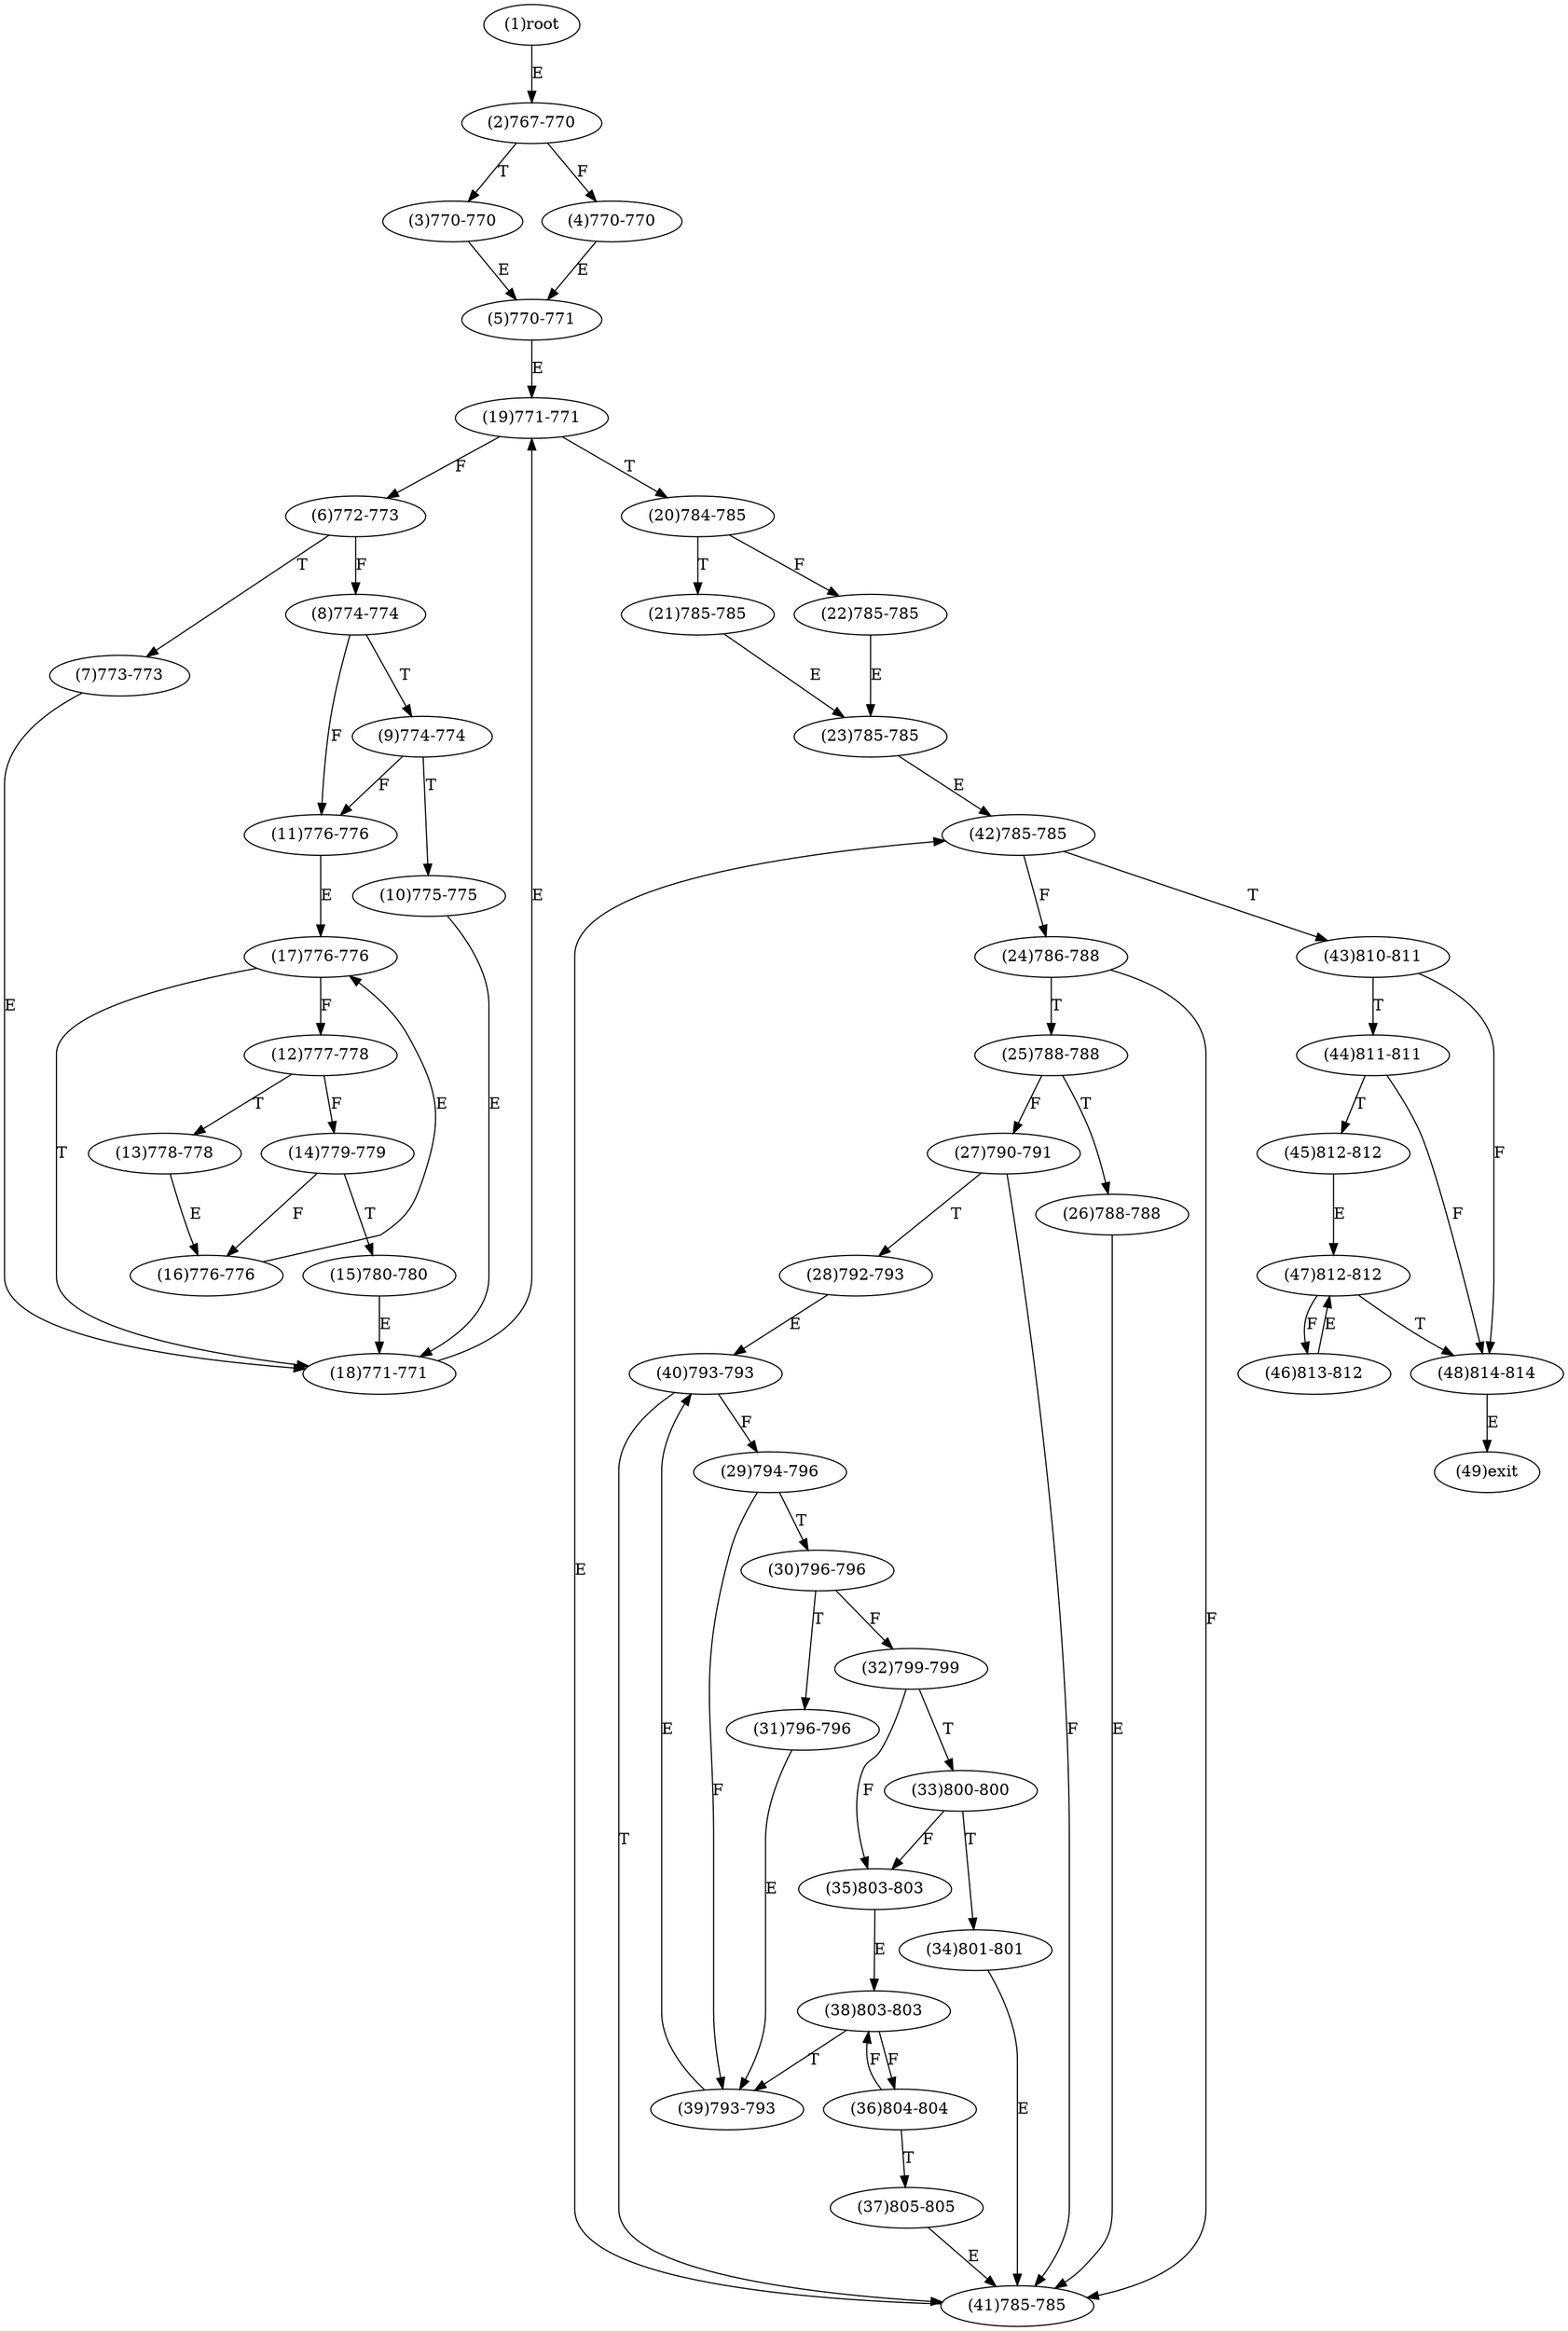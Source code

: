 digraph "" { 
1[ label="(1)root"];
2[ label="(2)767-770"];
3[ label="(3)770-770"];
4[ label="(4)770-770"];
5[ label="(5)770-771"];
6[ label="(6)772-773"];
7[ label="(7)773-773"];
8[ label="(8)774-774"];
9[ label="(9)774-774"];
10[ label="(10)775-775"];
11[ label="(11)776-776"];
12[ label="(12)777-778"];
13[ label="(13)778-778"];
14[ label="(14)779-779"];
15[ label="(15)780-780"];
17[ label="(17)776-776"];
16[ label="(16)776-776"];
19[ label="(19)771-771"];
18[ label="(18)771-771"];
21[ label="(21)785-785"];
20[ label="(20)784-785"];
23[ label="(23)785-785"];
22[ label="(22)785-785"];
25[ label="(25)788-788"];
24[ label="(24)786-788"];
27[ label="(27)790-791"];
26[ label="(26)788-788"];
29[ label="(29)794-796"];
28[ label="(28)792-793"];
31[ label="(31)796-796"];
30[ label="(30)796-796"];
34[ label="(34)801-801"];
35[ label="(35)803-803"];
32[ label="(32)799-799"];
33[ label="(33)800-800"];
38[ label="(38)803-803"];
39[ label="(39)793-793"];
36[ label="(36)804-804"];
37[ label="(37)805-805"];
42[ label="(42)785-785"];
43[ label="(43)810-811"];
40[ label="(40)793-793"];
41[ label="(41)785-785"];
46[ label="(46)813-812"];
47[ label="(47)812-812"];
44[ label="(44)811-811"];
45[ label="(45)812-812"];
49[ label="(49)exit"];
48[ label="(48)814-814"];
1->2[ label="E"];
2->4[ label="F"];
2->3[ label="T"];
3->5[ label="E"];
4->5[ label="E"];
5->19[ label="E"];
6->8[ label="F"];
6->7[ label="T"];
7->18[ label="E"];
8->11[ label="F"];
8->9[ label="T"];
9->11[ label="F"];
9->10[ label="T"];
10->18[ label="E"];
11->17[ label="E"];
12->14[ label="F"];
12->13[ label="T"];
13->16[ label="E"];
14->16[ label="F"];
14->15[ label="T"];
15->18[ label="E"];
16->17[ label="E"];
17->12[ label="F"];
17->18[ label="T"];
18->19[ label="E"];
19->6[ label="F"];
19->20[ label="T"];
20->22[ label="F"];
20->21[ label="T"];
21->23[ label="E"];
22->23[ label="E"];
23->42[ label="E"];
24->41[ label="F"];
24->25[ label="T"];
25->27[ label="F"];
25->26[ label="T"];
26->41[ label="E"];
27->41[ label="F"];
27->28[ label="T"];
28->40[ label="E"];
29->39[ label="F"];
29->30[ label="T"];
30->32[ label="F"];
30->31[ label="T"];
31->39[ label="E"];
32->35[ label="F"];
32->33[ label="T"];
33->35[ label="F"];
33->34[ label="T"];
34->41[ label="E"];
35->38[ label="E"];
36->38[ label="F"];
36->37[ label="T"];
37->41[ label="E"];
38->36[ label="F"];
38->39[ label="T"];
39->40[ label="E"];
40->29[ label="F"];
40->41[ label="T"];
41->42[ label="E"];
42->24[ label="F"];
42->43[ label="T"];
43->48[ label="F"];
43->44[ label="T"];
44->48[ label="F"];
44->45[ label="T"];
45->47[ label="E"];
46->47[ label="E"];
47->46[ label="F"];
47->48[ label="T"];
48->49[ label="E"];
}